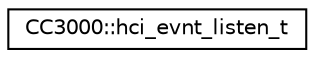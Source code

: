 digraph "Graphical Class Hierarchy"
{
  edge [fontname="Helvetica",fontsize="10",labelfontname="Helvetica",labelfontsize="10"];
  node [fontname="Helvetica",fontsize="10",shape=record];
  rankdir="LR";
  Node1 [label="CC3000::hci_evnt_listen_t",height=0.2,width=0.4,color="black", fillcolor="white", style="filled",URL="$d6/dfd/structCC3000_1_1hci__evnt__listen__t.html"];
}
